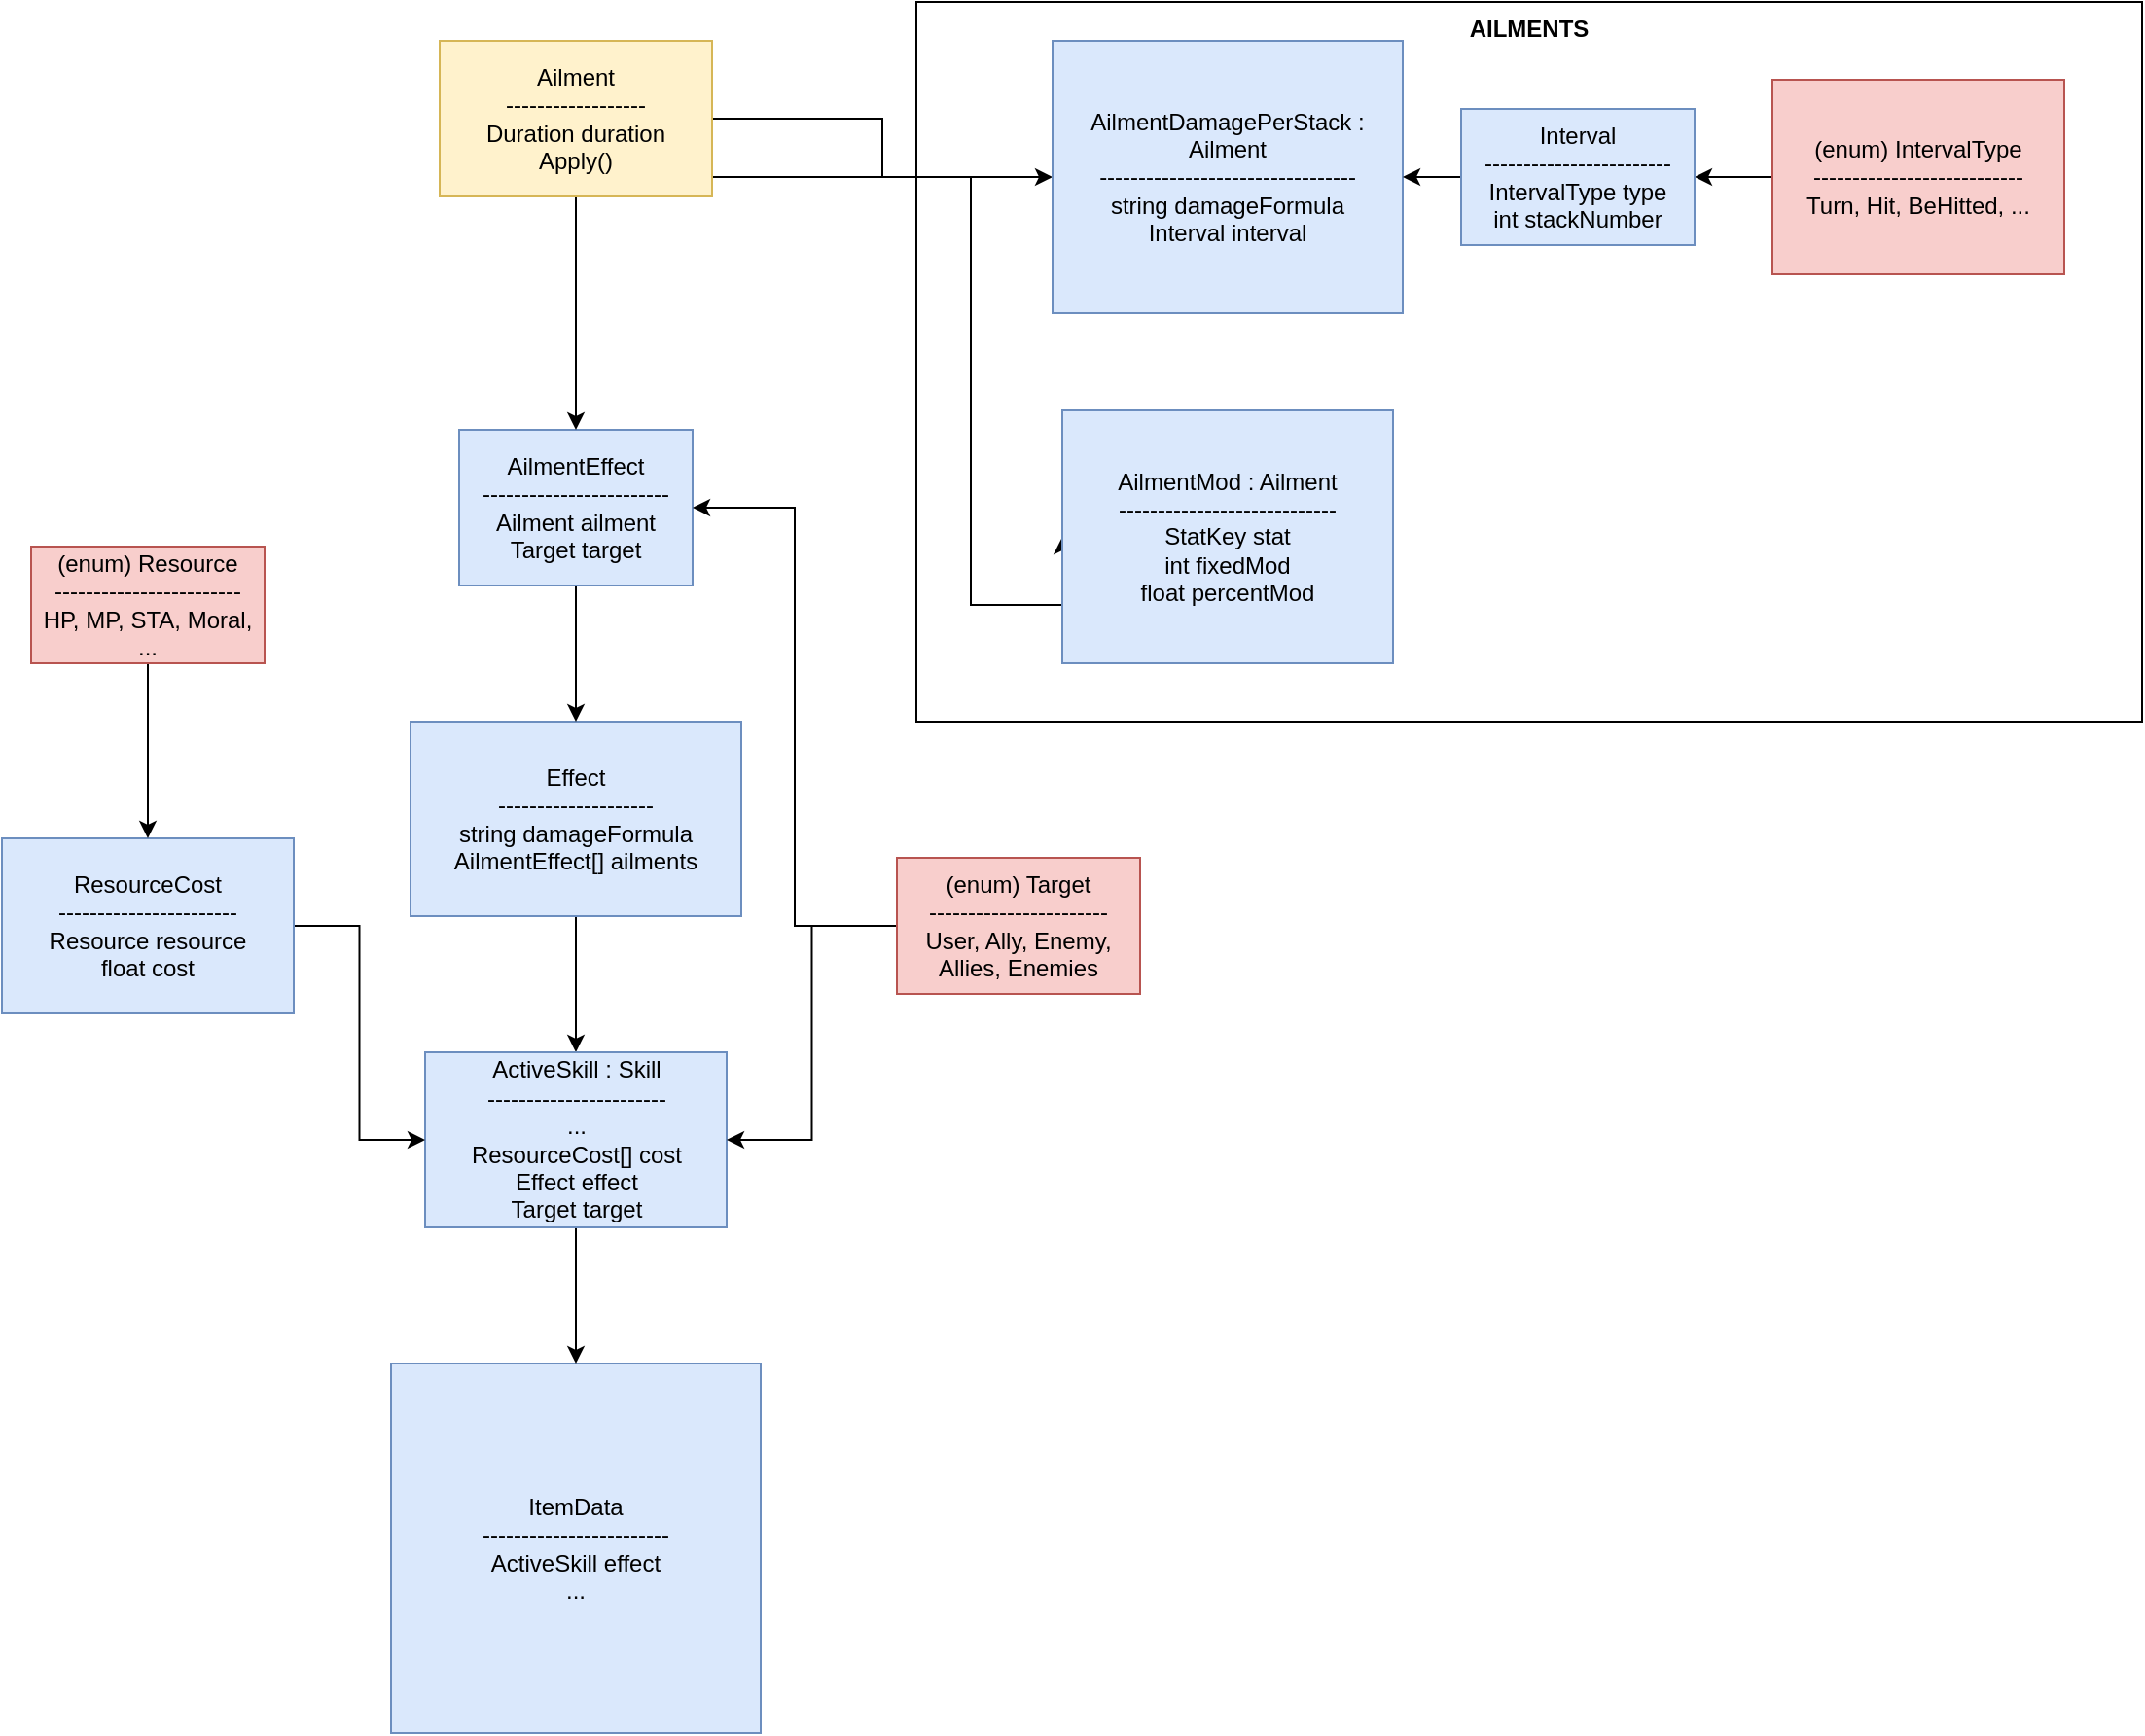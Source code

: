 <mxfile version="26.0.4">
  <diagram name="Página-1" id="zJ56cZsjlUKfXEC5Kj2j">
    <mxGraphModel dx="1678" dy="879" grid="1" gridSize="10" guides="1" tooltips="1" connect="1" arrows="1" fold="1" page="1" pageScale="1" pageWidth="827" pageHeight="1169" math="0" shadow="0">
      <root>
        <mxCell id="0" />
        <mxCell id="1" parent="0" />
        <mxCell id="B-cx07S0kDvq5DFkw6KN-1" value="ItemData&lt;div&gt;------------------------&lt;/div&gt;&lt;div&gt;ActiveSkill effect&lt;/div&gt;&lt;div&gt;...&lt;/div&gt;" style="whiteSpace=wrap;html=1;aspect=fixed;fillColor=#dae8fc;strokeColor=#6c8ebf;" parent="1" vertex="1">
          <mxGeometry x="330" y="700" width="190" height="190" as="geometry" />
        </mxCell>
        <mxCell id="B-cx07S0kDvq5DFkw6KN-13" style="edgeStyle=orthogonalEdgeStyle;rounded=0;orthogonalLoop=1;jettySize=auto;html=1;entryX=0.5;entryY=0;entryDx=0;entryDy=0;" parent="1" source="B-cx07S0kDvq5DFkw6KN-3" target="B-cx07S0kDvq5DFkw6KN-7" edge="1">
          <mxGeometry relative="1" as="geometry" />
        </mxCell>
        <mxCell id="B-cx07S0kDvq5DFkw6KN-3" value="Effect&lt;div&gt;--------------------&lt;/div&gt;&lt;div&gt;string damageFormula&lt;/div&gt;&lt;div&gt;AilmentEffect[] ailments&lt;/div&gt;" style="rounded=0;whiteSpace=wrap;html=1;fillColor=#dae8fc;strokeColor=#6c8ebf;" parent="1" vertex="1">
          <mxGeometry x="340" y="370" width="170" height="100" as="geometry" />
        </mxCell>
        <mxCell id="B-cx07S0kDvq5DFkw6KN-5" style="edgeStyle=orthogonalEdgeStyle;rounded=0;orthogonalLoop=1;jettySize=auto;html=1;entryX=0.5;entryY=0;entryDx=0;entryDy=0;" parent="1" source="B-cx07S0kDvq5DFkw6KN-4" target="B-cx07S0kDvq5DFkw6KN-3" edge="1">
          <mxGeometry relative="1" as="geometry" />
        </mxCell>
        <mxCell id="B-cx07S0kDvq5DFkw6KN-4" value="AilmentEffect&lt;div&gt;------------------------&lt;/div&gt;&lt;div&gt;Ailment ailment&lt;/div&gt;&lt;div&gt;Target target&lt;/div&gt;" style="rounded=0;whiteSpace=wrap;html=1;fillColor=#dae8fc;strokeColor=#6c8ebf;" parent="1" vertex="1">
          <mxGeometry x="365" y="220" width="120" height="80" as="geometry" />
        </mxCell>
        <mxCell id="B-cx07S0kDvq5DFkw6KN-12" style="edgeStyle=orthogonalEdgeStyle;rounded=0;orthogonalLoop=1;jettySize=auto;html=1;entryX=0.5;entryY=0;entryDx=0;entryDy=0;" parent="1" source="B-cx07S0kDvq5DFkw6KN-7" target="B-cx07S0kDvq5DFkw6KN-1" edge="1">
          <mxGeometry relative="1" as="geometry" />
        </mxCell>
        <mxCell id="B-cx07S0kDvq5DFkw6KN-7" value="ActiveSkill : Skill&lt;div&gt;-----------------------&lt;/div&gt;&lt;div&gt;...&lt;/div&gt;&lt;div&gt;ResourceCost[] cost&lt;/div&gt;&lt;div&gt;Effect effect&lt;/div&gt;&lt;div&gt;Target target&lt;/div&gt;" style="rounded=0;whiteSpace=wrap;html=1;fillColor=#dae8fc;strokeColor=#6c8ebf;" parent="1" vertex="1">
          <mxGeometry x="347.5" y="540" width="155" height="90" as="geometry" />
        </mxCell>
        <mxCell id="B-cx07S0kDvq5DFkw6KN-11" style="edgeStyle=orthogonalEdgeStyle;rounded=0;orthogonalLoop=1;jettySize=auto;html=1;entryX=0;entryY=0.5;entryDx=0;entryDy=0;" parent="1" source="B-cx07S0kDvq5DFkw6KN-8" target="B-cx07S0kDvq5DFkw6KN-7" edge="1">
          <mxGeometry relative="1" as="geometry" />
        </mxCell>
        <mxCell id="B-cx07S0kDvq5DFkw6KN-8" value="ResourceCost&lt;div&gt;-----------------------&lt;/div&gt;&lt;div&gt;Resource resource&lt;/div&gt;&lt;div&gt;float cost&lt;/div&gt;" style="rounded=0;whiteSpace=wrap;html=1;fillColor=#dae8fc;strokeColor=#6c8ebf;" parent="1" vertex="1">
          <mxGeometry x="130" y="430" width="150" height="90" as="geometry" />
        </mxCell>
        <mxCell id="B-cx07S0kDvq5DFkw6KN-10" style="edgeStyle=orthogonalEdgeStyle;rounded=0;orthogonalLoop=1;jettySize=auto;html=1;entryX=0.5;entryY=0;entryDx=0;entryDy=0;" parent="1" source="B-cx07S0kDvq5DFkw6KN-9" target="B-cx07S0kDvq5DFkw6KN-8" edge="1">
          <mxGeometry relative="1" as="geometry" />
        </mxCell>
        <mxCell id="B-cx07S0kDvq5DFkw6KN-9" value="(enum) Resource&lt;div&gt;------------------------&lt;/div&gt;&lt;div&gt;HP, MP, STA, Moral, ...&lt;/div&gt;" style="rounded=0;whiteSpace=wrap;html=1;fillColor=#f8cecc;strokeColor=#b85450;" parent="1" vertex="1">
          <mxGeometry x="145" y="280" width="120" height="60" as="geometry" />
        </mxCell>
        <mxCell id="yd0dgCso6gJ8eS-wFUj3-25" style="edgeStyle=orthogonalEdgeStyle;rounded=0;orthogonalLoop=1;jettySize=auto;html=1;entryX=1;entryY=0.5;entryDx=0;entryDy=0;" edge="1" parent="1" source="yd0dgCso6gJ8eS-wFUj3-1" target="B-cx07S0kDvq5DFkw6KN-7">
          <mxGeometry relative="1" as="geometry" />
        </mxCell>
        <mxCell id="yd0dgCso6gJ8eS-wFUj3-26" style="edgeStyle=orthogonalEdgeStyle;rounded=0;orthogonalLoop=1;jettySize=auto;html=1;exitX=0;exitY=0.5;exitDx=0;exitDy=0;entryX=1;entryY=0.5;entryDx=0;entryDy=0;" edge="1" parent="1" source="yd0dgCso6gJ8eS-wFUj3-1" target="B-cx07S0kDvq5DFkw6KN-4">
          <mxGeometry relative="1" as="geometry" />
        </mxCell>
        <mxCell id="yd0dgCso6gJ8eS-wFUj3-1" value="(enum) Target&lt;div&gt;-----------------------&lt;/div&gt;&lt;div&gt;User, Ally, Enemy, Allies, Enemies&lt;/div&gt;" style="rounded=0;whiteSpace=wrap;html=1;fillColor=#f8cecc;strokeColor=#b85450;" vertex="1" parent="1">
          <mxGeometry x="590" y="440" width="125" height="70" as="geometry" />
        </mxCell>
        <mxCell id="yd0dgCso6gJ8eS-wFUj3-7" style="edgeStyle=orthogonalEdgeStyle;rounded=0;orthogonalLoop=1;jettySize=auto;html=1;entryX=0;entryY=0.5;entryDx=0;entryDy=0;" edge="1" parent="1" source="yd0dgCso6gJ8eS-wFUj3-2" target="yd0dgCso6gJ8eS-wFUj3-6">
          <mxGeometry relative="1" as="geometry">
            <Array as="points">
              <mxPoint x="628" y="90" />
              <mxPoint x="628" y="310" />
            </Array>
          </mxGeometry>
        </mxCell>
        <mxCell id="yd0dgCso6gJ8eS-wFUj3-8" style="edgeStyle=orthogonalEdgeStyle;rounded=0;orthogonalLoop=1;jettySize=auto;html=1;entryX=0;entryY=0.5;entryDx=0;entryDy=0;" edge="1" parent="1" source="yd0dgCso6gJ8eS-wFUj3-2" target="yd0dgCso6gJ8eS-wFUj3-3">
          <mxGeometry relative="1" as="geometry" />
        </mxCell>
        <mxCell id="yd0dgCso6gJ8eS-wFUj3-21" style="edgeStyle=none;rounded=0;orthogonalLoop=1;jettySize=auto;html=1;entryX=0.5;entryY=0;entryDx=0;entryDy=0;" edge="1" parent="1" source="yd0dgCso6gJ8eS-wFUj3-2" target="B-cx07S0kDvq5DFkw6KN-4">
          <mxGeometry relative="1" as="geometry" />
        </mxCell>
        <mxCell id="yd0dgCso6gJ8eS-wFUj3-2" value="Ailment&lt;div&gt;------------------&lt;/div&gt;&lt;div&gt;Duration duration&lt;/div&gt;&lt;div&gt;Apply()&lt;/div&gt;" style="rounded=0;whiteSpace=wrap;html=1;fillColor=#fff2cc;strokeColor=#d6b656;" vertex="1" parent="1">
          <mxGeometry x="355" y="20" width="140" height="80" as="geometry" />
        </mxCell>
        <mxCell id="yd0dgCso6gJ8eS-wFUj3-3" value="AilmentDamagePerStack : Ailment&lt;div&gt;---------------------------------&lt;/div&gt;&lt;div&gt;string damageFormula&lt;/div&gt;&lt;div&gt;Interval interval&lt;/div&gt;" style="rounded=0;whiteSpace=wrap;html=1;fillColor=#dae8fc;strokeColor=#6c8ebf;" vertex="1" parent="1">
          <mxGeometry x="670" y="20" width="180" height="140" as="geometry" />
        </mxCell>
        <mxCell id="yd0dgCso6gJ8eS-wFUj3-6" value="AilmentMod : Ailment&lt;div&gt;----------------------------&lt;/div&gt;&lt;div&gt;StatKey stat&lt;/div&gt;&lt;div&gt;int fixedMod&lt;/div&gt;&lt;div&gt;float percentMod&lt;/div&gt;" style="rounded=0;whiteSpace=wrap;html=1;fillColor=#dae8fc;strokeColor=#6c8ebf;" vertex="1" parent="1">
          <mxGeometry x="675" y="210" width="170" height="130" as="geometry" />
        </mxCell>
        <mxCell id="yd0dgCso6gJ8eS-wFUj3-12" style="edgeStyle=orthogonalEdgeStyle;rounded=0;orthogonalLoop=1;jettySize=auto;html=1;entryX=1;entryY=0.5;entryDx=0;entryDy=0;" edge="1" parent="1" source="yd0dgCso6gJ8eS-wFUj3-9" target="yd0dgCso6gJ8eS-wFUj3-10">
          <mxGeometry relative="1" as="geometry" />
        </mxCell>
        <mxCell id="yd0dgCso6gJ8eS-wFUj3-9" value="(enum) IntervalType&lt;div&gt;---------------------------&lt;/div&gt;&lt;div&gt;Turn, Hit, BeHitted, ...&lt;/div&gt;" style="rounded=0;whiteSpace=wrap;html=1;fillColor=#f8cecc;strokeColor=#b85450;" vertex="1" parent="1">
          <mxGeometry x="1040" y="40" width="150" height="100" as="geometry" />
        </mxCell>
        <mxCell id="yd0dgCso6gJ8eS-wFUj3-11" style="edgeStyle=orthogonalEdgeStyle;rounded=0;orthogonalLoop=1;jettySize=auto;html=1;entryX=1;entryY=0.5;entryDx=0;entryDy=0;" edge="1" parent="1" source="yd0dgCso6gJ8eS-wFUj3-10" target="yd0dgCso6gJ8eS-wFUj3-3">
          <mxGeometry relative="1" as="geometry" />
        </mxCell>
        <mxCell id="yd0dgCso6gJ8eS-wFUj3-10" value="Interval&lt;div&gt;------------------------&lt;/div&gt;&lt;div&gt;IntervalType type&lt;/div&gt;&lt;div&gt;int stackNumber&lt;/div&gt;" style="rounded=0;whiteSpace=wrap;html=1;fillColor=#dae8fc;strokeColor=#6c8ebf;" vertex="1" parent="1">
          <mxGeometry x="880" y="55" width="120" height="70" as="geometry" />
        </mxCell>
        <mxCell id="yd0dgCso6gJ8eS-wFUj3-20" value="&lt;b&gt;AILMENTS&lt;/b&gt;" style="whiteSpace=wrap;html=1;fillColor=none;horizontal=1;verticalAlign=top;" vertex="1" parent="1">
          <mxGeometry x="600" width="630" height="370" as="geometry" />
        </mxCell>
      </root>
    </mxGraphModel>
  </diagram>
</mxfile>

